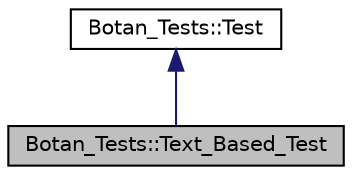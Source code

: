digraph "Botan_Tests::Text_Based_Test"
{
  edge [fontname="Helvetica",fontsize="10",labelfontname="Helvetica",labelfontsize="10"];
  node [fontname="Helvetica",fontsize="10",shape=record];
  Node0 [label="Botan_Tests::Text_Based_Test",height=0.2,width=0.4,color="black", fillcolor="grey75", style="filled", fontcolor="black"];
  Node1 -> Node0 [dir="back",color="midnightblue",fontsize="10",style="solid",fontname="Helvetica"];
  Node1 [label="Botan_Tests::Test",height=0.2,width=0.4,color="black", fillcolor="white", style="filled",URL="$class_botan___tests_1_1_test.html"];
}
